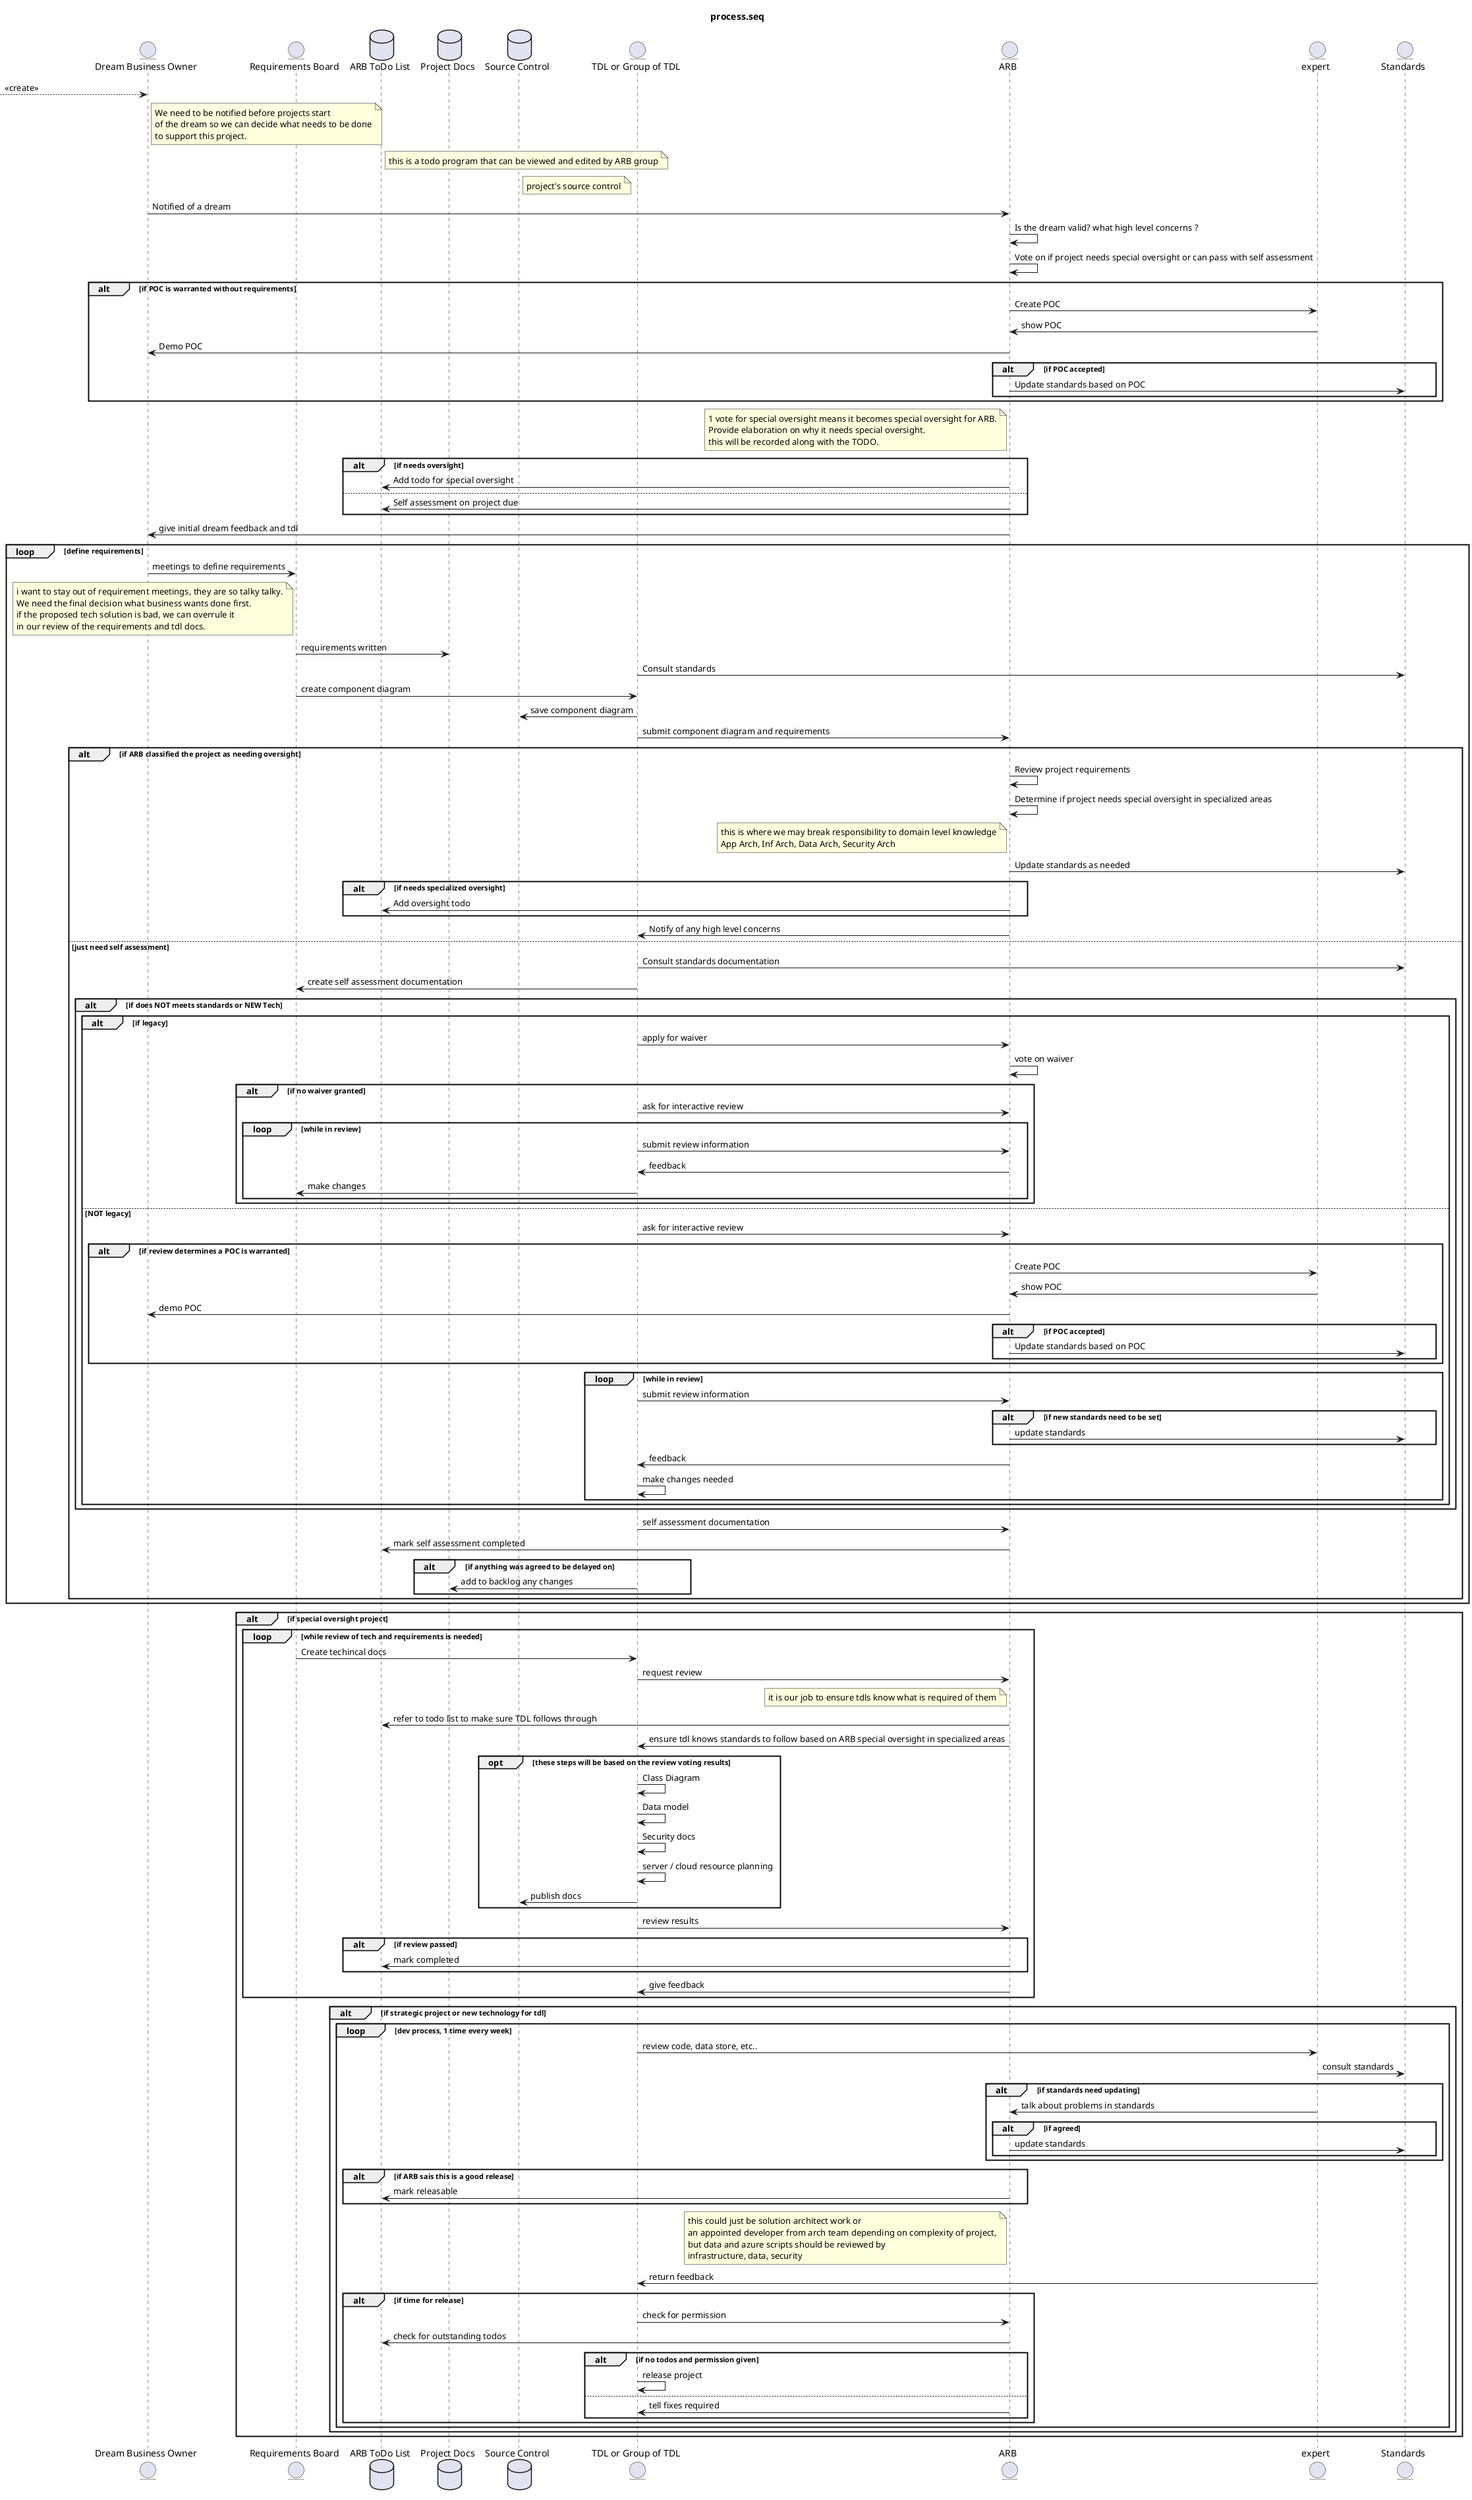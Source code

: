 @startuml

title process.seq

entity "Dream Business Owner" as pd
entity "Requirements Board" as pr
database "ARB ToDo List" as todo
database "Project Docs" as Docs
database "Source Control" as SC
entity "TDL or Group of TDL" as tdl
entity "ARB" as review
entity expert
entity "Standards" as st
--> pd : <<create>>

note right of pd
We need to be notified before projects start
of the dream so we can decide what needs to be done
to support this project.
end note

note right of todo: this is a todo program that can be viewed and edited by ARB group

note right of SC: project's source control

pd -> review : Notified of a dream
review -> review : Is the dream valid? what high level concerns ?
review -> review : Vote on if project needs special oversight or can pass with self assessment
alt if POC is warranted without requirements
    review -> expert : Create POC
    expert -> review : show POC
    review -> pd : Demo POC
    alt if POC accepted
        review -> st : Update standards based on POC
    end
end

note left of review
1 vote for special oversight means it becomes special oversight for ARB.
Provide elaboration on why it needs special oversight.
this will be recorded along with the TODO.
end note

alt if needs oversight
    review -> todo : Add todo for special oversight
else
    review -> todo : Self assessment on project due
end
review -> pd : give initial dream feedback and tdl
loop define requirements
    pd -> pr : meetings to define requirements

    note left of pr
    i want to stay out of requirement meetings, they are so talky talky.
    We need the final decision what business wants done first.
    if the proposed tech solution is bad, we can overrule it
    in our review of the requirements and tdl docs.
    end note

    pr -> Docs : requirements written
    tdl -> st : Consult standards
    pr -> tdl : create component diagram
    tdl -> SC : save component diagram
    tdl -> review : submit component diagram and requirements
    alt if ARB classified the project as needing oversight
        review -> review : Review project requirements
        review -> review : Determine if project needs special oversight in specialized areas

        note left of review
        this is where we may break responsibility to domain level knowledge
        App Arch, Inf Arch, Data Arch, Security Arch
        end note

        review -> st : Update standards as needed
        alt if needs specialized oversight
            review -> todo: Add oversight todo
        end
        review -> tdl: Notify of any high level concerns
    else just need self assessment
        tdl -> st : Consult standards documentation
        tdl -> pr : create self assessment documentation
        alt if does NOT meets standards or NEW Tech
            alt if legacy
                tdl -> review : apply for waiver
                review -> review : vote on waiver
                alt if no waiver granted
                    tdl -> review : ask for interactive review
                    loop while in review
                        tdl -> review: submit review information
                        review -> tdl : feedback
                        tdl -> pr : make changes
                    end
                end
            else NOT legacy
                tdl -> review : ask for interactive review
                alt if review determines a POC is warranted
                    review -> expert : Create POC
                    expert -> review : show POC
                    review -> pd : demo POC
                    alt if POC accepted
                        review -> st : Update standards based on POC
                    end
                end
                loop while in review
                    tdl -> review: submit review information
                    alt if new standards need to be set
                        review -> st : update standards
                    end
                    review -> tdl : feedback
                    tdl -> tdl : make changes needed
                end
            end
        end
        tdl -> review : self assessment documentation
        review -> todo: mark self assessment completed
        alt if anything was agreed to be delayed on
            tdl -> Docs : add to backlog any changes
        end
    end
end
alt if special oversight project
    loop while review of tech and requirements is needed
        pr -> tdl : Create techincal docs
        tdl -> review : request review

        note left of review: it is our job to ensure tdls know what is required of them

        review -> todo: refer to todo list to make sure TDL follows through
        review -> tdl : ensure tdl knows standards to follow based on ARB special oversight in specialized areas
        opt these steps will be based on the review voting results
            tdl -> tdl : Class Diagram
            tdl -> tdl : Data model
            tdl -> tdl : Security docs
            tdl -> tdl : server / cloud resource planning
            tdl -> SC : publish docs
        end
        tdl -> review :review results
        alt if review passed
            review -> todo : mark completed
        end
        review -> tdl : give feedback
    end
    alt if strategic project or new technology for tdl
        loop dev process, 1 time every week
            tdl -> expert : review code, data store, etc..
            expert -> st : consult standards
            alt if standards need updating
                expert -> review : talk about problems in standards
                alt if agreed
                    review -> st : update standards
                end
            end
            alt if ARB sais this is a good release
                review -> todo : mark releasable
            end

            note left of review
            this could just be solution architect work or
            an appointed developer from arch team depending on complexity of project,
            but data and azure scripts should be reviewed by
            infrastructure, data, security
            end note

            expert -> tdl : return feedback
            alt if time for release
                tdl -> review : check for permission
                review -> todo : check for outstanding todos
                alt if no todos and permission given
                    tdl -> tdl : release project
                else
                    review -> tdl : tell fixes required
                end
            end
        end
    end
end
@enduml
